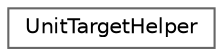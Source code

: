 digraph "Graphical Class Hierarchy"
{
 // LATEX_PDF_SIZE
  bgcolor="transparent";
  edge [fontname=Helvetica,fontsize=10,labelfontname=Helvetica,labelfontsize=10];
  node [fontname=Helvetica,fontsize=10,shape=box,height=0.2,width=0.4];
  rankdir="LR";
  Node0 [label="UnitTargetHelper",height=0.2,width=0.4,color="grey40", fillcolor="white", style="filled",URL="$class_unit_target_helper.html",tooltip=" "];
}
